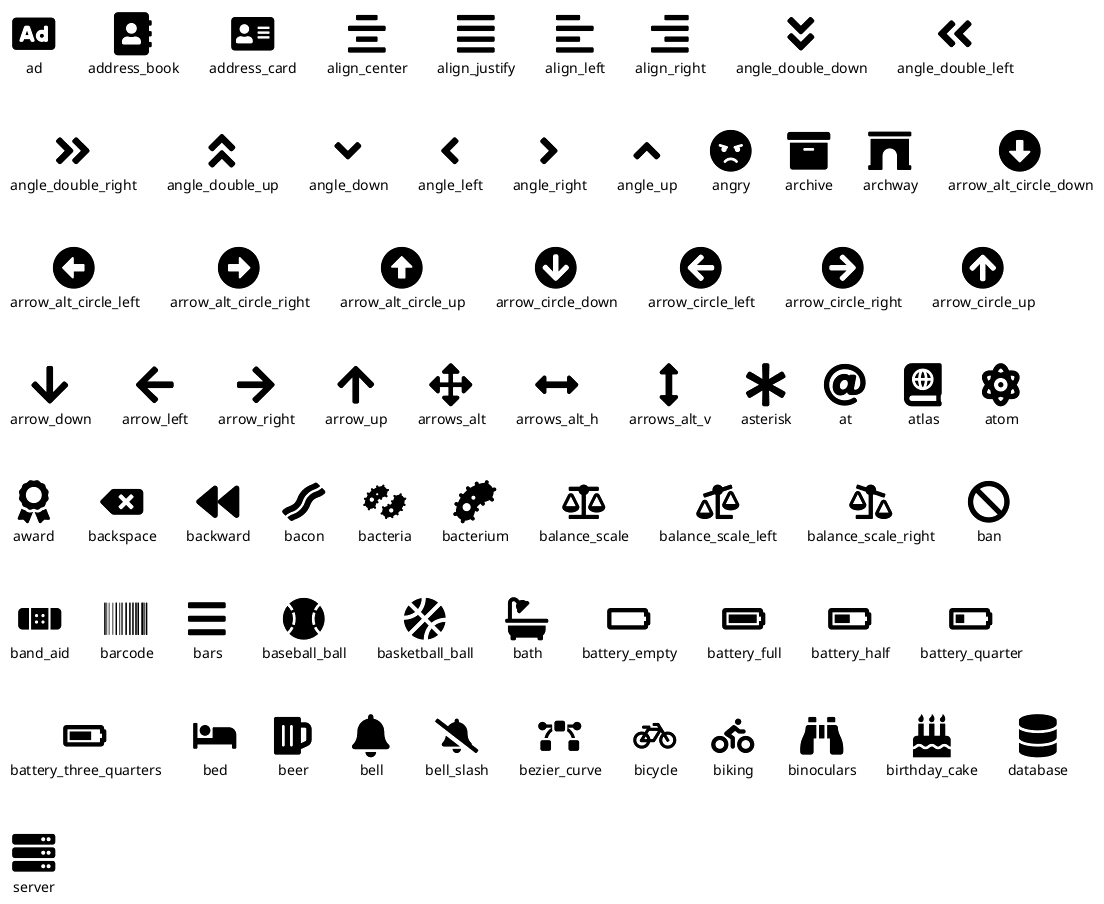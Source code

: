 @startuml

!include <tupadr3/common>

!include <tupadr3/font-awesome-5/ad>
!include <tupadr3/font-awesome-5/address_book>
!include <tupadr3/font-awesome-5/address_card>

!include <tupadr3/font-awesome-5/align_center>
!include <tupadr3/font-awesome-5/align_justify>
!include <tupadr3/font-awesome-5/align_left>
!include <tupadr3/font-awesome-5/align_right>

!include <tupadr3/font-awesome-5/angle_double_down>
!include <tupadr3/font-awesome-5/angle_double_left>
!include <tupadr3/font-awesome-5/angle_double_right>
!include <tupadr3/font-awesome-5/angle_double_up>
!include <tupadr3/font-awesome-5/angle_down>
!include <tupadr3/font-awesome-5/angle_left>
!include <tupadr3/font-awesome-5/angle_right>
!include <tupadr3/font-awesome-5/angle_up>

!include <tupadr3/font-awesome-5/angry>
!include <tupadr3/font-awesome-5/archive>
!include <tupadr3/font-awesome-5/archway>

!include <tupadr3/font-awesome-5/arrow_alt_circle_down>
!include <tupadr3/font-awesome-5/arrow_alt_circle_left>
!include <tupadr3/font-awesome-5/arrow_alt_circle_right>
!include <tupadr3/font-awesome-5/arrow_alt_circle_up>
!include <tupadr3/font-awesome-5/arrow_circle_down>
!include <tupadr3/font-awesome-5/arrow_circle_left>
!include <tupadr3/font-awesome-5/arrow_circle_right>
!include <tupadr3/font-awesome-5/arrow_circle_up>
!include <tupadr3/font-awesome-5/arrow_down>
!include <tupadr3/font-awesome-5/arrow_left>
!include <tupadr3/font-awesome-5/arrow_right>
!include <tupadr3/font-awesome-5/arrow_up>
!include <tupadr3/font-awesome-5/arrows_alt>
!include <tupadr3/font-awesome-5/arrows_alt_h>
!include <tupadr3/font-awesome-5/arrows_alt_v>
!include <tupadr3/font-awesome-5/asterisk>
!include <tupadr3/font-awesome-5/at>
!include <tupadr3/font-awesome-5/atlas>
!include <tupadr3/font-awesome-5/atom>
!include <tupadr3/font-awesome-5/award>
!include <tupadr3/font-awesome-5/backspace>
!include <tupadr3/font-awesome-5/backward>
!include <tupadr3/font-awesome-5/bacon>
!include <tupadr3/font-awesome-5/bacteria>
!include <tupadr3/font-awesome-5/bacterium>
!include <tupadr3/font-awesome-5/balance_scale>
!include <tupadr3/font-awesome-5/balance_scale_left>
!include <tupadr3/font-awesome-5/balance_scale_right>
!include <tupadr3/font-awesome-5/ban>
!include <tupadr3/font-awesome-5/band_aid>
!include <tupadr3/font-awesome-5/barcode>
!include <tupadr3/font-awesome-5/bars>
!include <tupadr3/font-awesome-5/baseball_ball>
!include <tupadr3/font-awesome-5/basketball_ball>
!include <tupadr3/font-awesome-5/bath>
!include <tupadr3/font-awesome-5/battery_empty>
!include <tupadr3/font-awesome-5/battery_full>
!include <tupadr3/font-awesome-5/battery_half>
!include <tupadr3/font-awesome-5/battery_quarter>
!include <tupadr3/font-awesome-5/battery_three_quarters>
!include <tupadr3/font-awesome-5/bed>
!include <tupadr3/font-awesome-5/beer>
!include <tupadr3/font-awesome-5/bell>
!include <tupadr3/font-awesome-5/bell_slash>
!include <tupadr3/font-awesome-5/bezier_curve>
!include <tupadr3/font-awesome-5/bicycle>
!include <tupadr3/font-awesome-5/biking>
!include <tupadr3/font-awesome-5/binoculars>
!include <tupadr3/font-awesome-5/birthday_cake>

!include <tupadr3/font-awesome-5/database>
!include <tupadr3/font-awesome-5/server>



listsprites

@enduml
